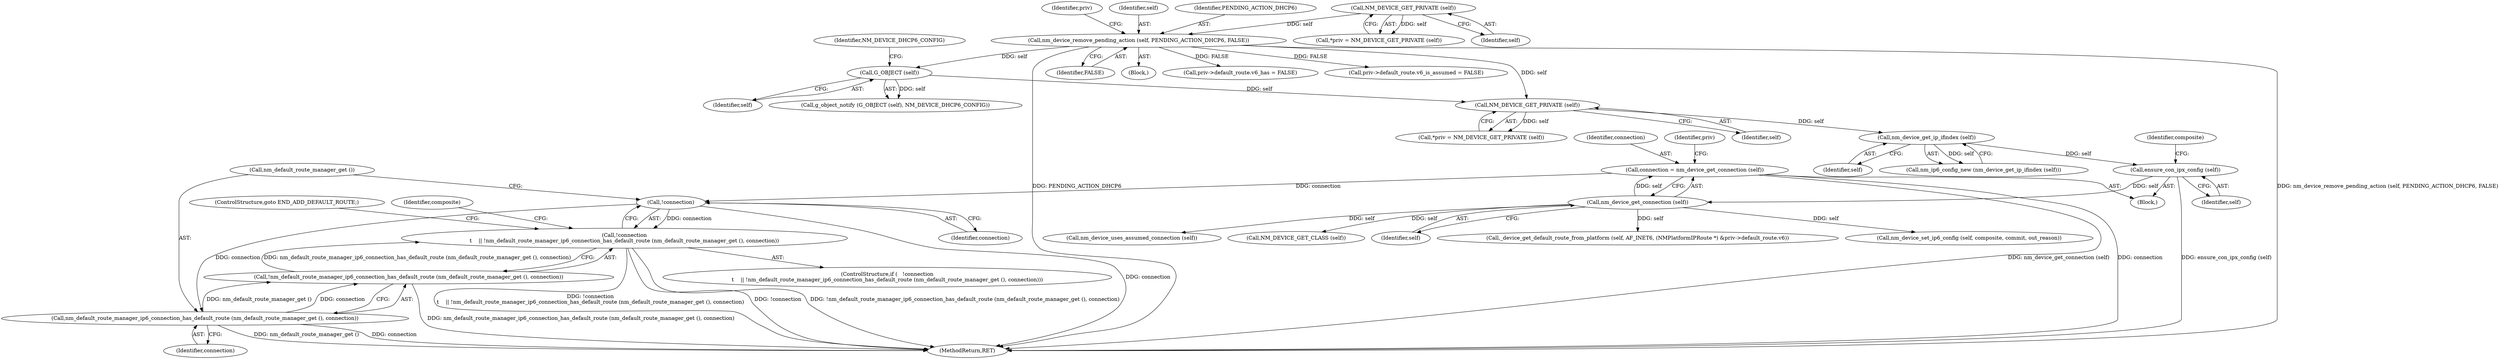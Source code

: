 digraph "0_NetworkManager_d5fc88e573fa58b93034b04d35a2454f5d28cad9@API" {
"1006057" [label="(Call,!connection)"];
"1006021" [label="(Call,connection = nm_device_get_connection (self))"];
"1006023" [label="(Call,nm_device_get_connection (self))"];
"1005963" [label="(Call,ensure_con_ipx_config (self))"];
"1005961" [label="(Call,nm_device_get_ip_ifindex (self))"];
"1005951" [label="(Call,NM_DEVICE_GET_PRIVATE (self))"];
"1005944" [label="(Call,G_OBJECT (self))"];
"1005929" [label="(Call,nm_device_remove_pending_action (self, PENDING_ACTION_DHCP6, FALSE))"];
"1005883" [label="(Call,NM_DEVICE_GET_PRIVATE (self))"];
"1006056" [label="(Call,!connection\n\t    || !nm_default_route_manager_ip6_connection_has_default_route (nm_default_route_manager_get (), connection))"];
"1006060" [label="(Call,nm_default_route_manager_ip6_connection_has_default_route (nm_default_route_manager_get (), connection))"];
"1006059" [label="(Call,!nm_default_route_manager_ip6_connection_has_default_route (nm_default_route_manager_get (), connection))"];
"1005932" [label="(Identifier,FALSE)"];
"1006067" [label="(Identifier,composite)"];
"1005951" [label="(Call,NM_DEVICE_GET_PRIVATE (self))"];
"1006060" [label="(Call,nm_default_route_manager_ip6_connection_has_default_route (nm_default_route_manager_get (), connection))"];
"1005943" [label="(Call,g_object_notify (G_OBJECT (self), NM_DEVICE_DHCP6_CONFIG))"];
"1006058" [label="(Identifier,connection)"];
"1005962" [label="(Identifier,self)"];
"1005945" [label="(Identifier,self)"];
"1006191" [label="(Call,_device_get_default_route_from_platform (self, AF_INET6, (NMPlatformIPRoute *) &priv->default_route.v6))"];
"1005944" [label="(Call,G_OBJECT (self))"];
"1005946" [label="(Identifier,NM_DEVICE_DHCP6_CONFIG)"];
"1006055" [label="(ControlStructure,if (   !connection\n\t    || !nm_default_route_manager_ip6_connection_has_default_route (nm_default_route_manager_get (), connection)))"];
"1006021" [label="(Call,connection = nm_device_get_connection (self))"];
"1005929" [label="(Call,nm_device_remove_pending_action (self, PENDING_ACTION_DHCP6, FALSE))"];
"1006057" [label="(Call,!connection)"];
"1005930" [label="(Identifier,self)"];
"1005931" [label="(Identifier,PENDING_ACTION_DHCP6)"];
"1006062" [label="(Identifier,connection)"];
"1006022" [label="(Identifier,connection)"];
"1005947" [label="(Block,)"];
"1006061" [label="(Call,nm_default_route_manager_get ())"];
"1005949" [label="(Call,*priv = NM_DEVICE_GET_PRIVATE (self))"];
"1006225" [label="(Call,nm_device_set_ip6_config (self, composite, commit, out_reason))"];
"1005963" [label="(Call,ensure_con_ipx_config (self))"];
"1005952" [label="(Identifier,self)"];
"1005960" [label="(Call,nm_ip6_config_new (nm_device_get_ip_ifindex (self)))"];
"1006063" [label="(ControlStructure,goto END_ADD_DEFAULT_ROUTE;)"];
"1005966" [label="(Identifier,composite)"];
"1005879" [label="(Block,)"];
"1005961" [label="(Call,nm_device_get_ip_ifindex (self))"];
"1005964" [label="(Identifier,self)"];
"1005883" [label="(Call,NM_DEVICE_GET_PRIVATE (self))"];
"1005881" [label="(Call,*priv = NM_DEVICE_GET_PRIVATE (self))"];
"1005935" [label="(Identifier,priv)"];
"1006056" [label="(Call,!connection\n\t    || !nm_default_route_manager_ip6_connection_has_default_route (nm_default_route_manager_get (), connection))"];
"1006059" [label="(Call,!nm_default_route_manager_ip6_connection_has_default_route (nm_default_route_manager_get (), connection))"];
"1006045" [label="(Call,nm_device_uses_assumed_connection (self))"];
"1006028" [label="(Identifier,priv)"];
"1006217" [label="(Call,NM_DEVICE_GET_CLASS (self))"];
"1006025" [label="(Call,priv->default_route.v6_has = FALSE)"];
"1006023" [label="(Call,nm_device_get_connection (self))"];
"1007368" [label="(MethodReturn,RET)"];
"1005884" [label="(Identifier,self)"];
"1006048" [label="(Call,priv->default_route.v6_is_assumed = FALSE)"];
"1006024" [label="(Identifier,self)"];
"1006057" -> "1006056"  [label="AST: "];
"1006057" -> "1006058"  [label="CFG: "];
"1006058" -> "1006057"  [label="AST: "];
"1006061" -> "1006057"  [label="CFG: "];
"1006056" -> "1006057"  [label="CFG: "];
"1006057" -> "1007368"  [label="DDG: connection"];
"1006057" -> "1006056"  [label="DDG: connection"];
"1006021" -> "1006057"  [label="DDG: connection"];
"1006057" -> "1006060"  [label="DDG: connection"];
"1006021" -> "1005947"  [label="AST: "];
"1006021" -> "1006023"  [label="CFG: "];
"1006022" -> "1006021"  [label="AST: "];
"1006023" -> "1006021"  [label="AST: "];
"1006028" -> "1006021"  [label="CFG: "];
"1006021" -> "1007368"  [label="DDG: nm_device_get_connection (self)"];
"1006021" -> "1007368"  [label="DDG: connection"];
"1006023" -> "1006021"  [label="DDG: self"];
"1006023" -> "1006024"  [label="CFG: "];
"1006024" -> "1006023"  [label="AST: "];
"1005963" -> "1006023"  [label="DDG: self"];
"1006023" -> "1006045"  [label="DDG: self"];
"1006023" -> "1006191"  [label="DDG: self"];
"1006023" -> "1006217"  [label="DDG: self"];
"1006023" -> "1006225"  [label="DDG: self"];
"1005963" -> "1005947"  [label="AST: "];
"1005963" -> "1005964"  [label="CFG: "];
"1005964" -> "1005963"  [label="AST: "];
"1005966" -> "1005963"  [label="CFG: "];
"1005963" -> "1007368"  [label="DDG: ensure_con_ipx_config (self)"];
"1005961" -> "1005963"  [label="DDG: self"];
"1005961" -> "1005960"  [label="AST: "];
"1005961" -> "1005962"  [label="CFG: "];
"1005962" -> "1005961"  [label="AST: "];
"1005960" -> "1005961"  [label="CFG: "];
"1005961" -> "1005960"  [label="DDG: self"];
"1005951" -> "1005961"  [label="DDG: self"];
"1005951" -> "1005949"  [label="AST: "];
"1005951" -> "1005952"  [label="CFG: "];
"1005952" -> "1005951"  [label="AST: "];
"1005949" -> "1005951"  [label="CFG: "];
"1005951" -> "1005949"  [label="DDG: self"];
"1005944" -> "1005951"  [label="DDG: self"];
"1005929" -> "1005951"  [label="DDG: self"];
"1005944" -> "1005943"  [label="AST: "];
"1005944" -> "1005945"  [label="CFG: "];
"1005945" -> "1005944"  [label="AST: "];
"1005946" -> "1005944"  [label="CFG: "];
"1005944" -> "1005943"  [label="DDG: self"];
"1005929" -> "1005944"  [label="DDG: self"];
"1005929" -> "1005879"  [label="AST: "];
"1005929" -> "1005932"  [label="CFG: "];
"1005930" -> "1005929"  [label="AST: "];
"1005931" -> "1005929"  [label="AST: "];
"1005932" -> "1005929"  [label="AST: "];
"1005935" -> "1005929"  [label="CFG: "];
"1005929" -> "1007368"  [label="DDG: nm_device_remove_pending_action (self, PENDING_ACTION_DHCP6, FALSE)"];
"1005929" -> "1007368"  [label="DDG: PENDING_ACTION_DHCP6"];
"1005883" -> "1005929"  [label="DDG: self"];
"1005929" -> "1006025"  [label="DDG: FALSE"];
"1005929" -> "1006048"  [label="DDG: FALSE"];
"1005883" -> "1005881"  [label="AST: "];
"1005883" -> "1005884"  [label="CFG: "];
"1005884" -> "1005883"  [label="AST: "];
"1005881" -> "1005883"  [label="CFG: "];
"1005883" -> "1005881"  [label="DDG: self"];
"1006056" -> "1006055"  [label="AST: "];
"1006056" -> "1006059"  [label="CFG: "];
"1006059" -> "1006056"  [label="AST: "];
"1006063" -> "1006056"  [label="CFG: "];
"1006067" -> "1006056"  [label="CFG: "];
"1006056" -> "1007368"  [label="DDG: !connection"];
"1006056" -> "1007368"  [label="DDG: !nm_default_route_manager_ip6_connection_has_default_route (nm_default_route_manager_get (), connection)"];
"1006056" -> "1007368"  [label="DDG: !connection\n\t    || !nm_default_route_manager_ip6_connection_has_default_route (nm_default_route_manager_get (), connection)"];
"1006059" -> "1006056"  [label="DDG: nm_default_route_manager_ip6_connection_has_default_route (nm_default_route_manager_get (), connection)"];
"1006060" -> "1006059"  [label="AST: "];
"1006060" -> "1006062"  [label="CFG: "];
"1006061" -> "1006060"  [label="AST: "];
"1006062" -> "1006060"  [label="AST: "];
"1006059" -> "1006060"  [label="CFG: "];
"1006060" -> "1007368"  [label="DDG: nm_default_route_manager_get ()"];
"1006060" -> "1007368"  [label="DDG: connection"];
"1006060" -> "1006059"  [label="DDG: nm_default_route_manager_get ()"];
"1006060" -> "1006059"  [label="DDG: connection"];
"1006059" -> "1007368"  [label="DDG: nm_default_route_manager_ip6_connection_has_default_route (nm_default_route_manager_get (), connection)"];
}
